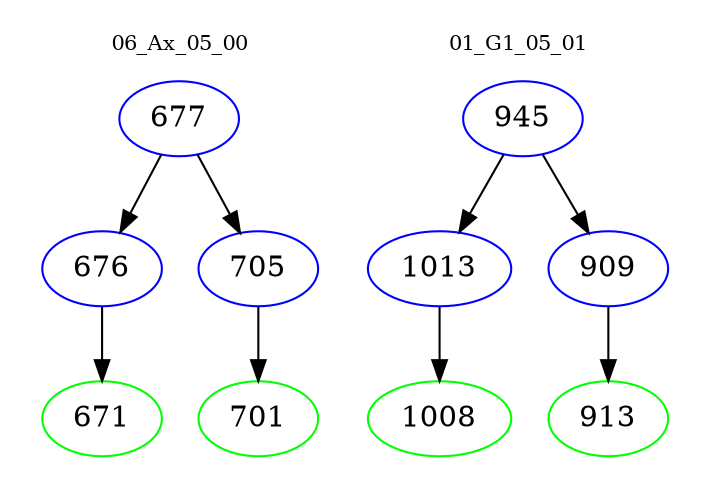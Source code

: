 digraph{
subgraph cluster_0 {
color = white
label = "06_Ax_05_00";
fontsize=10;
T0_677 [label="677", color="blue"]
T0_677 -> T0_676 [color="black"]
T0_676 [label="676", color="blue"]
T0_676 -> T0_671 [color="black"]
T0_671 [label="671", color="green"]
T0_677 -> T0_705 [color="black"]
T0_705 [label="705", color="blue"]
T0_705 -> T0_701 [color="black"]
T0_701 [label="701", color="green"]
}
subgraph cluster_1 {
color = white
label = "01_G1_05_01";
fontsize=10;
T1_945 [label="945", color="blue"]
T1_945 -> T1_1013 [color="black"]
T1_1013 [label="1013", color="blue"]
T1_1013 -> T1_1008 [color="black"]
T1_1008 [label="1008", color="green"]
T1_945 -> T1_909 [color="black"]
T1_909 [label="909", color="blue"]
T1_909 -> T1_913 [color="black"]
T1_913 [label="913", color="green"]
}
}
